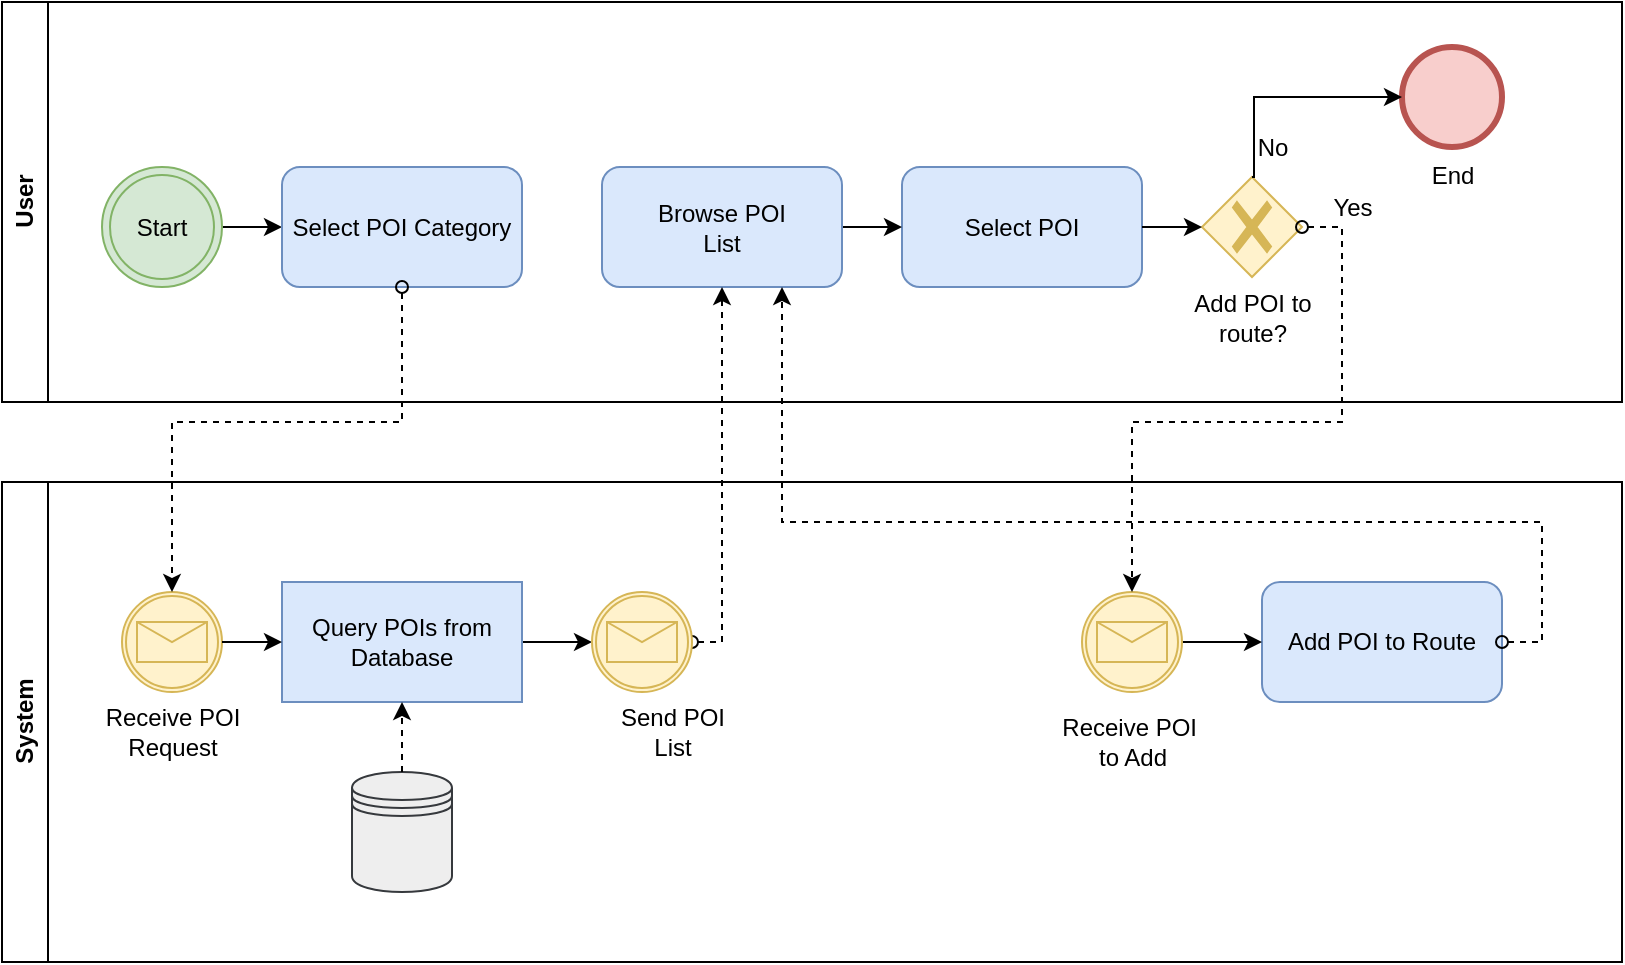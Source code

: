 <mxfile>
    <diagram name="Page-1" id="z509QsX3Mus9MwCpaaMv">
        <mxGraphModel dx="746" dy="563" grid="1" gridSize="10" guides="1" tooltips="1" connect="1" arrows="1" fold="1" page="1" pageScale="1" pageWidth="827" pageHeight="1169" math="0" shadow="0">
            <root>
                <mxCell id="0"/>
                <mxCell id="1" parent="0"/>
                <mxCell id="xNelP79RrL7e5MTFbQCy-1" value="User" style="swimlane;horizontal=0;whiteSpace=wrap;html=1;" parent="1" vertex="1">
                    <mxGeometry x="20" y="40" width="810" height="200" as="geometry"/>
                </mxCell>
                <mxCell id="xNelP79RrL7e5MTFbQCy-3" value="" style="edgeStyle=orthogonalEdgeStyle;rounded=0;orthogonalLoop=1;jettySize=auto;html=1;" parent="xNelP79RrL7e5MTFbQCy-1" source="xNelP79RrL7e5MTFbQCy-4" target="xNelP79RrL7e5MTFbQCy-6" edge="1">
                    <mxGeometry relative="1" as="geometry"/>
                </mxCell>
                <mxCell id="xNelP79RrL7e5MTFbQCy-4" value="Start" style="ellipse;shape=doubleEllipse;html=1;dashed=0;whiteSpace=wrap;aspect=fixed;fillColor=#d5e8d4;strokeColor=#82b366;" parent="xNelP79RrL7e5MTFbQCy-1" vertex="1">
                    <mxGeometry x="50" y="82.5" width="60" height="60" as="geometry"/>
                </mxCell>
                <mxCell id="xNelP79RrL7e5MTFbQCy-6" value="Select POI Category" style="rounded=1;whiteSpace=wrap;html=1;fillColor=#dae8fc;strokeColor=#6c8ebf;" parent="xNelP79RrL7e5MTFbQCy-1" vertex="1">
                    <mxGeometry x="140" y="82.5" width="120" height="60" as="geometry"/>
                </mxCell>
                <mxCell id="xNelP79RrL7e5MTFbQCy-23" value="" style="points=[[0.25,0.25,0],[0.5,0,0],[0.75,0.25,0],[1,0.5,0],[0.75,0.75,0],[0.5,1,0],[0.25,0.75,0],[0,0.5,0]];shape=mxgraph.bpmn.gateway2;html=1;verticalLabelPosition=bottom;labelBackgroundColor=#ffffff;verticalAlign=top;align=center;perimeter=rhombusPerimeter;outlineConnect=0;outline=none;symbol=none;gwType=exclusive;fillColor=#fff2cc;strokeColor=#d6b656;" parent="xNelP79RrL7e5MTFbQCy-1" vertex="1">
                    <mxGeometry x="600" y="87.5" width="50" height="50" as="geometry"/>
                </mxCell>
                <mxCell id="xNelP79RrL7e5MTFbQCy-24" value="Yes" style="text;html=1;align=center;verticalAlign=middle;resizable=0;points=[];autosize=1;strokeColor=none;fillColor=none;" parent="xNelP79RrL7e5MTFbQCy-1" vertex="1">
                    <mxGeometry x="655" y="87.5" width="40" height="30" as="geometry"/>
                </mxCell>
                <mxCell id="xNelP79RrL7e5MTFbQCy-25" value="No" style="text;html=1;align=center;verticalAlign=middle;resizable=0;points=[];autosize=1;strokeColor=none;fillColor=none;" parent="xNelP79RrL7e5MTFbQCy-1" vertex="1">
                    <mxGeometry x="615" y="57.5" width="40" height="30" as="geometry"/>
                </mxCell>
                <mxCell id="xNelP79RrL7e5MTFbQCy-36" value="Add POI to&lt;div&gt;route?&lt;/div&gt;" style="text;html=1;align=center;verticalAlign=middle;resizable=0;points=[];autosize=1;strokeColor=none;fillColor=none;" parent="xNelP79RrL7e5MTFbQCy-1" vertex="1">
                    <mxGeometry x="585" y="137.5" width="80" height="40" as="geometry"/>
                </mxCell>
                <mxCell id="xNelP79RrL7e5MTFbQCy-41" value="Select POI" style="rounded=1;whiteSpace=wrap;html=1;fillColor=#dae8fc;strokeColor=#6c8ebf;" parent="xNelP79RrL7e5MTFbQCy-1" vertex="1">
                    <mxGeometry x="450" y="82.5" width="120" height="60" as="geometry"/>
                </mxCell>
                <mxCell id="xNelP79RrL7e5MTFbQCy-44" style="edgeStyle=orthogonalEdgeStyle;rounded=0;orthogonalLoop=1;jettySize=auto;html=1;entryX=0;entryY=0.5;entryDx=0;entryDy=0;entryPerimeter=0;" parent="xNelP79RrL7e5MTFbQCy-1" source="xNelP79RrL7e5MTFbQCy-41" target="xNelP79RrL7e5MTFbQCy-23" edge="1">
                    <mxGeometry relative="1" as="geometry"/>
                </mxCell>
                <mxCell id="xNelP79RrL7e5MTFbQCy-45" value="End" style="points=[[0.145,0.145,0],[0.5,0,0],[0.855,0.145,0],[1,0.5,0],[0.855,0.855,0],[0.5,1,0],[0.145,0.855,0],[0,0.5,0]];shape=mxgraph.bpmn.event;html=1;verticalLabelPosition=bottom;labelBackgroundColor=#ffffff;verticalAlign=top;align=center;perimeter=ellipsePerimeter;outlineConnect=0;aspect=fixed;outline=end;symbol=terminate2;fillColor=#f8cecc;strokeColor=#b85450;" parent="xNelP79RrL7e5MTFbQCy-1" vertex="1">
                    <mxGeometry x="700" y="22.5" width="50" height="50" as="geometry"/>
                </mxCell>
                <mxCell id="xNelP79RrL7e5MTFbQCy-46" style="edgeStyle=orthogonalEdgeStyle;rounded=0;orthogonalLoop=1;jettySize=auto;html=1;entryX=0;entryY=0.5;entryDx=0;entryDy=0;entryPerimeter=0;exitX=0.5;exitY=0;exitDx=0;exitDy=0;exitPerimeter=0;" parent="xNelP79RrL7e5MTFbQCy-1" source="xNelP79RrL7e5MTFbQCy-23" target="xNelP79RrL7e5MTFbQCy-45" edge="1">
                    <mxGeometry relative="1" as="geometry">
                        <Array as="points">
                            <mxPoint x="626" y="87.5"/>
                            <mxPoint x="626" y="47.5"/>
                        </Array>
                    </mxGeometry>
                </mxCell>
                <mxCell id="3" value="" style="edgeStyle=none;html=1;" edge="1" parent="xNelP79RrL7e5MTFbQCy-1" source="2" target="xNelP79RrL7e5MTFbQCy-41">
                    <mxGeometry relative="1" as="geometry"/>
                </mxCell>
                <mxCell id="2" value="Browse POI&lt;div&gt;List&lt;/div&gt;" style="rounded=1;whiteSpace=wrap;html=1;fillColor=#dae8fc;strokeColor=#6c8ebf;" vertex="1" parent="xNelP79RrL7e5MTFbQCy-1">
                    <mxGeometry x="300" y="82.5" width="120" height="60" as="geometry"/>
                </mxCell>
                <mxCell id="xNelP79RrL7e5MTFbQCy-17" style="edgeStyle=orthogonalEdgeStyle;rounded=0;orthogonalLoop=1;jettySize=auto;html=1;exitX=1;exitY=0.5;exitDx=0;exitDy=0;dashed=1;exitPerimeter=0;startArrow=oval;startFill=0;entryX=0.5;entryY=1;entryDx=0;entryDy=0;" parent="1" source="xNelP79RrL7e5MTFbQCy-47" target="2" edge="1">
                    <mxGeometry relative="1" as="geometry">
                        <Array as="points">
                            <mxPoint x="380" y="290"/>
                            <mxPoint x="380" y="290"/>
                        </Array>
                        <mxPoint x="380" y="200" as="targetPoint"/>
                    </mxGeometry>
                </mxCell>
                <mxCell id="xNelP79RrL7e5MTFbQCy-26" value="" style="points=[[0.145,0.145,0],[0.5,0,0],[0.855,0.145,0],[1,0.5,0],[0.855,0.855,0],[0.5,1,0],[0.145,0.855,0],[0,0.5,0]];shape=mxgraph.bpmn.event;html=1;verticalLabelPosition=bottom;labelBackgroundColor=#ffffff;verticalAlign=top;align=center;perimeter=ellipsePerimeter;outlineConnect=0;aspect=fixed;outline=catching;symbol=message;fillColor=#fff2cc;strokeColor=#d6b656;" parent="1" vertex="1">
                    <mxGeometry x="80" y="335" width="50" height="50" as="geometry"/>
                </mxCell>
                <mxCell id="xNelP79RrL7e5MTFbQCy-27" value="Receive POI&lt;div&gt;Request&lt;/div&gt;" style="text;html=1;align=center;verticalAlign=middle;resizable=0;points=[];autosize=1;strokeColor=none;fillColor=none;" parent="1" vertex="1">
                    <mxGeometry x="60" y="385" width="90" height="40" as="geometry"/>
                </mxCell>
                <mxCell id="xNelP79RrL7e5MTFbQCy-28" value="" style="edgeStyle=orthogonalEdgeStyle;rounded=0;orthogonalLoop=1;jettySize=auto;html=1;entryX=0;entryY=0.5;entryDx=0;entryDy=0;entryPerimeter=0;" parent="1" source="xNelP79RrL7e5MTFbQCy-29" target="xNelP79RrL7e5MTFbQCy-47" edge="1">
                    <mxGeometry relative="1" as="geometry">
                        <mxPoint x="314" y="360" as="targetPoint"/>
                    </mxGeometry>
                </mxCell>
                <mxCell id="xNelP79RrL7e5MTFbQCy-29" value="Query POIs from Database" style="points=[[0.25,0,0],[0.5,0,0],[0.75,0,0],[1,0.25,0],[1,0.5,0],[1,0.75,0],[0.75,1,0],[0.5,1,0],[0.25,1,0],[0,0.75,0],[0,0.5,0],[0,0.25,0]];shape=mxgraph.bpmn.task2;whiteSpace=wrap;rectStyle=rounded;size=10;html=1;container=1;expand=0;collapsible=0;taskMarker=service;fillColor=#dae8fc;strokeColor=#6c8ebf;" parent="1" vertex="1">
                    <mxGeometry x="160" y="330" width="120" height="60" as="geometry"/>
                </mxCell>
                <mxCell id="xNelP79RrL7e5MTFbQCy-30" style="edgeStyle=orthogonalEdgeStyle;rounded=0;orthogonalLoop=1;jettySize=auto;html=1;entryX=0;entryY=0.5;entryDx=0;entryDy=0;entryPerimeter=0;" parent="1" source="xNelP79RrL7e5MTFbQCy-26" target="xNelP79RrL7e5MTFbQCy-29" edge="1">
                    <mxGeometry relative="1" as="geometry"/>
                </mxCell>
                <mxCell id="xNelP79RrL7e5MTFbQCy-31" value="" style="shape=datastore;whiteSpace=wrap;html=1;fillColor=#eeeeee;strokeColor=#36393d;" parent="1" vertex="1">
                    <mxGeometry x="195" y="425" width="50" height="60" as="geometry"/>
                </mxCell>
                <mxCell id="xNelP79RrL7e5MTFbQCy-32" value="" style="edgeStyle=orthogonalEdgeStyle;rounded=0;orthogonalLoop=1;jettySize=auto;html=1;entryX=0.5;entryY=1;entryDx=0;entryDy=0;entryPerimeter=0;exitX=0.5;exitY=0;exitDx=0;exitDy=0;dashed=1;endArrow=classic;startFill=0;endFill=1;" parent="1" source="xNelP79RrL7e5MTFbQCy-31" target="xNelP79RrL7e5MTFbQCy-29" edge="1">
                    <mxGeometry relative="1" as="geometry">
                        <mxPoint x="195" y="448" as="sourcePoint"/>
                        <mxPoint x="170" y="390" as="targetPoint"/>
                    </mxGeometry>
                </mxCell>
                <mxCell id="xNelP79RrL7e5MTFbQCy-38" style="edgeStyle=orthogonalEdgeStyle;rounded=0;orthogonalLoop=1;jettySize=auto;html=1;entryX=0.5;entryY=0;entryDx=0;entryDy=0;entryPerimeter=0;exitX=0.5;exitY=1;exitDx=0;exitDy=0;dashed=1;startArrow=oval;startFill=0;" parent="1" source="xNelP79RrL7e5MTFbQCy-6" target="xNelP79RrL7e5MTFbQCy-26" edge="1">
                    <mxGeometry relative="1" as="geometry">
                        <Array as="points">
                            <mxPoint x="220" y="250"/>
                            <mxPoint x="105" y="250"/>
                        </Array>
                        <mxPoint x="384" y="210" as="sourcePoint"/>
                    </mxGeometry>
                </mxCell>
                <mxCell id="xNelP79RrL7e5MTFbQCy-39" value="System" style="swimlane;horizontal=0;whiteSpace=wrap;html=1;startSize=23;" parent="1" vertex="1">
                    <mxGeometry x="20" y="280" width="810" height="240" as="geometry">
                        <mxRectangle x="80" y="240" width="40" height="50" as="alternateBounds"/>
                    </mxGeometry>
                </mxCell>
                <mxCell id="xNelP79RrL7e5MTFbQCy-47" value="" style="points=[[0.145,0.145,0],[0.5,0,0],[0.855,0.145,0],[1,0.5,0],[0.855,0.855,0],[0.5,1,0],[0.145,0.855,0],[0,0.5,0]];shape=mxgraph.bpmn.event;html=1;verticalLabelPosition=bottom;labelBackgroundColor=#ffffff;verticalAlign=top;align=center;perimeter=ellipsePerimeter;outlineConnect=0;aspect=fixed;outline=catching;symbol=message;fillColor=#fff2cc;strokeColor=#d6b656;" parent="xNelP79RrL7e5MTFbQCy-39" vertex="1">
                    <mxGeometry x="295" y="55" width="50" height="50" as="geometry"/>
                </mxCell>
                <mxCell id="xNelP79RrL7e5MTFbQCy-18" value="Add POI to Route" style="rounded=1;whiteSpace=wrap;html=1;fillColor=#dae8fc;strokeColor=#6c8ebf;" parent="xNelP79RrL7e5MTFbQCy-39" vertex="1">
                    <mxGeometry x="630" y="50" width="120" height="60" as="geometry"/>
                </mxCell>
                <mxCell id="xNelP79RrL7e5MTFbQCy-49" value="" style="edgeStyle=orthogonalEdgeStyle;rounded=0;orthogonalLoop=1;jettySize=auto;html=1;" parent="xNelP79RrL7e5MTFbQCy-39" source="xNelP79RrL7e5MTFbQCy-48" target="xNelP79RrL7e5MTFbQCy-18" edge="1">
                    <mxGeometry relative="1" as="geometry"/>
                </mxCell>
                <mxCell id="xNelP79RrL7e5MTFbQCy-48" value="" style="points=[[0.145,0.145,0],[0.5,0,0],[0.855,0.145,0],[1,0.5,0],[0.855,0.855,0],[0.5,1,0],[0.145,0.855,0],[0,0.5,0]];shape=mxgraph.bpmn.event;html=1;verticalLabelPosition=bottom;labelBackgroundColor=#ffffff;verticalAlign=top;align=center;perimeter=ellipsePerimeter;outlineConnect=0;aspect=fixed;outline=catching;symbol=message;fillColor=#fff2cc;strokeColor=#d6b656;" parent="xNelP79RrL7e5MTFbQCy-39" vertex="1">
                    <mxGeometry x="540" y="55" width="50" height="50" as="geometry"/>
                </mxCell>
                <mxCell id="xNelP79RrL7e5MTFbQCy-51" value="Receive POI&amp;nbsp;&lt;div&gt;to Add&lt;/div&gt;" style="text;html=1;align=center;verticalAlign=middle;resizable=0;points=[];autosize=1;strokeColor=none;fillColor=none;" parent="xNelP79RrL7e5MTFbQCy-39" vertex="1">
                    <mxGeometry x="520" y="110" width="90" height="40" as="geometry"/>
                </mxCell>
                <mxCell id="xNelP79RrL7e5MTFbQCy-40" value="Send POI&lt;div&gt;List&lt;/div&gt;" style="text;html=1;align=center;verticalAlign=middle;resizable=0;points=[];autosize=1;strokeColor=none;fillColor=none;" parent="xNelP79RrL7e5MTFbQCy-39" vertex="1">
                    <mxGeometry x="295" y="105" width="80" height="40" as="geometry"/>
                </mxCell>
                <mxCell id="xNelP79RrL7e5MTFbQCy-50" style="edgeStyle=orthogonalEdgeStyle;rounded=0;orthogonalLoop=1;jettySize=auto;html=1;exitX=1;exitY=0.5;exitDx=0;exitDy=0;exitPerimeter=0;entryX=0.5;entryY=0;entryDx=0;entryDy=0;entryPerimeter=0;dashed=1;startArrow=oval;startFill=0;" parent="1" source="xNelP79RrL7e5MTFbQCy-23" target="xNelP79RrL7e5MTFbQCy-48" edge="1">
                    <mxGeometry relative="1" as="geometry">
                        <Array as="points">
                            <mxPoint x="690" y="153"/>
                            <mxPoint x="690" y="250"/>
                            <mxPoint x="585" y="250"/>
                        </Array>
                    </mxGeometry>
                </mxCell>
                <mxCell id="xNelP79RrL7e5MTFbQCy-55" style="edgeStyle=orthogonalEdgeStyle;rounded=0;orthogonalLoop=1;jettySize=auto;html=1;exitX=1;exitY=0.5;exitDx=0;exitDy=0;dashed=1;startArrow=oval;startFill=0;entryX=0.75;entryY=1;entryDx=0;entryDy=0;" parent="1" source="xNelP79RrL7e5MTFbQCy-18" target="2" edge="1">
                    <mxGeometry relative="1" as="geometry">
                        <mxPoint x="420" y="200" as="targetPoint"/>
                        <Array as="points">
                            <mxPoint x="790" y="360"/>
                            <mxPoint x="790" y="300"/>
                            <mxPoint x="410" y="300"/>
                        </Array>
                    </mxGeometry>
                </mxCell>
            </root>
        </mxGraphModel>
    </diagram>
</mxfile>
